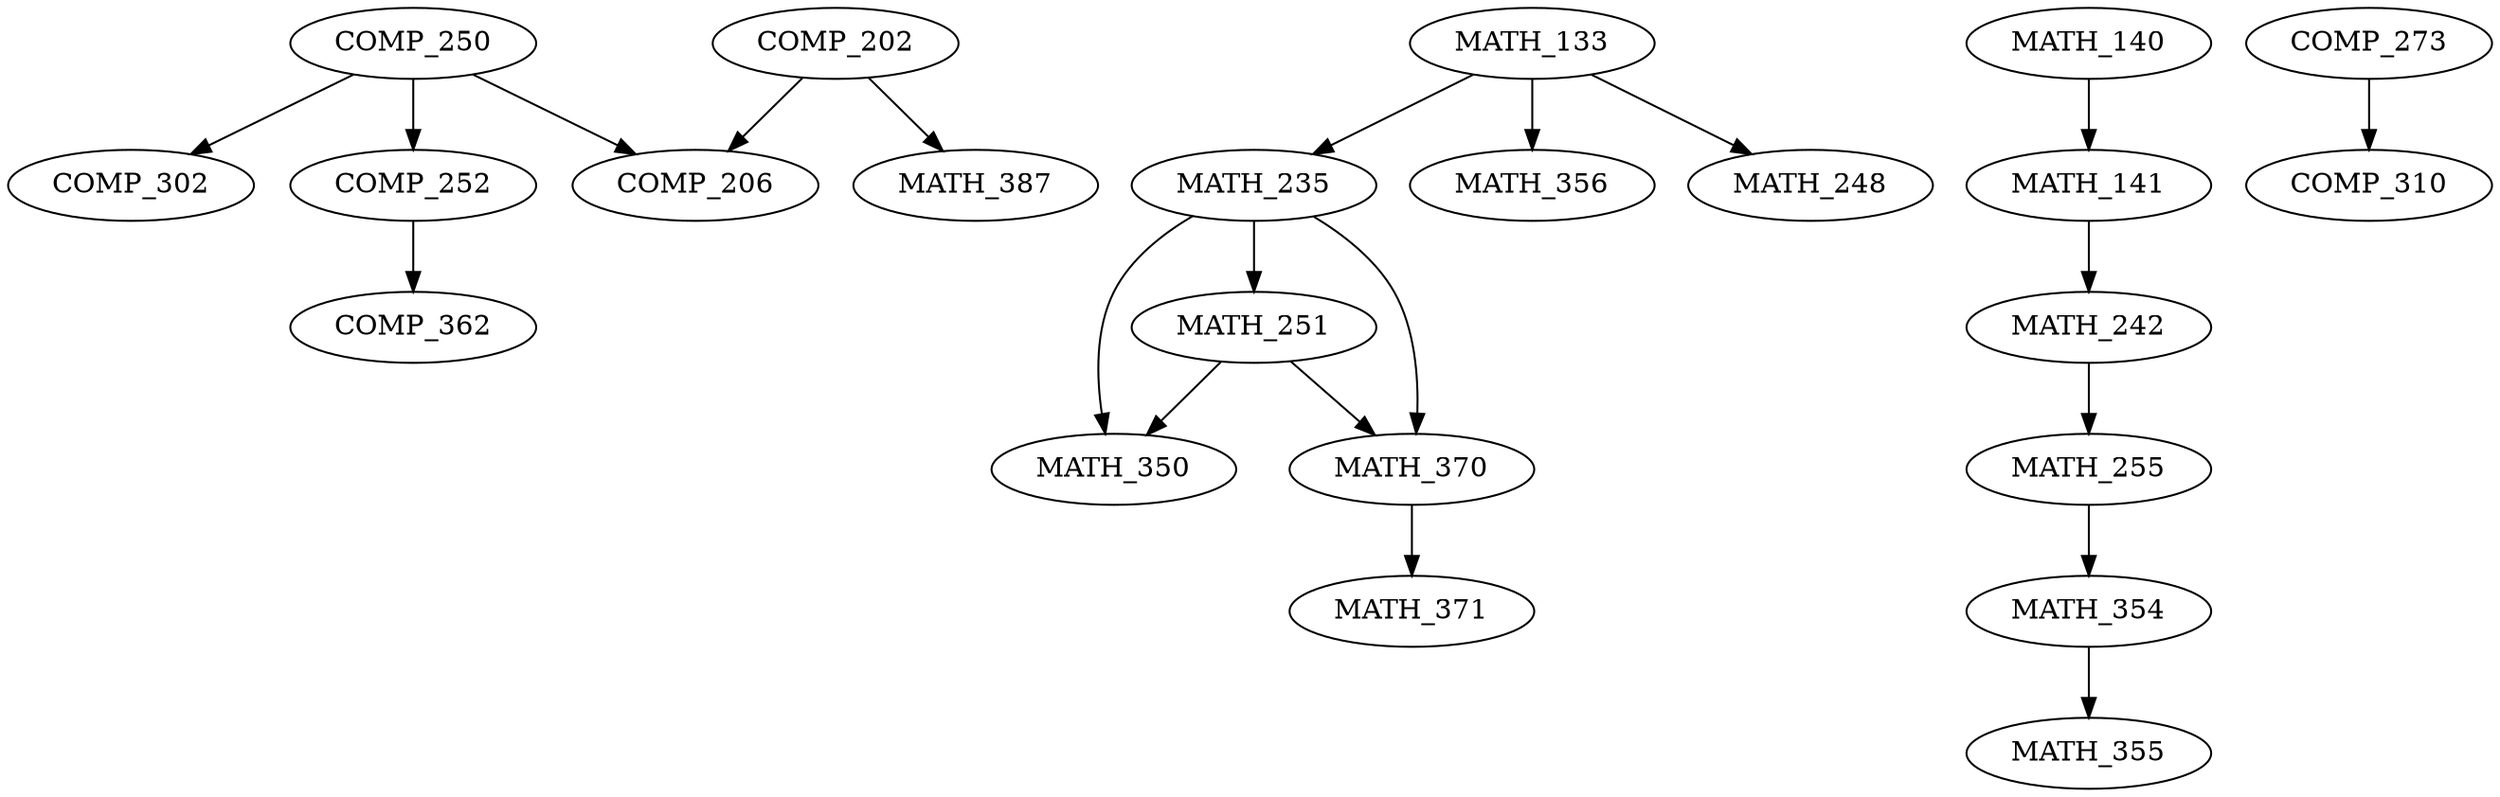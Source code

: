 digraph G {
	COMP_250 -> COMP_302;
	COMP_202 -> COMP_206;
	COMP_250 -> COMP_206;
	MATH_235 -> MATH_350;
	MATH_251 -> MATH_350;
	MATH_354 -> MATH_355;
	MATH_255 -> MATH_354;
	MATH_133 -> MATH_356;
	MATH_370 -> MATH_371;
	MATH_235 -> MATH_370;
	MATH_251 -> MATH_370;
	MATH_141 -> MATH_242;
	MATH_133 -> MATH_248;
	COMP_273 -> COMP_310;
	COMP_250 -> COMP_252;
	MATH_140 -> MATH_141;
	MATH_242 -> MATH_255;
	MATH_235 -> MATH_251;
	COMP_252 -> COMP_362;
	MATH_133 -> MATH_235;
	COMP_202 -> MATH_387;
}
